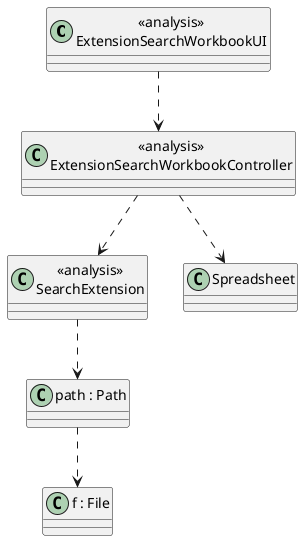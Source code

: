 @startuml doc-files/ipc02_1_analysis_find_workbook_CD.png

class "<<analysis>>\nExtensionSearchWorkbookUI" as ESWUI
class "<<analysis>>\nExtensionSearchWorkbookController" as ESWCtrl
class "<<analysis>>\nSearchExtension" as SE
class "Spreadsheet" as Ss
class "path : Path" as path
class "f : File" as f

ESWUI ..> ESWCtrl
ESWCtrl ..> SE
ESWCtrl ..> Ss
SE ..> path
path ..> f
@enduml

